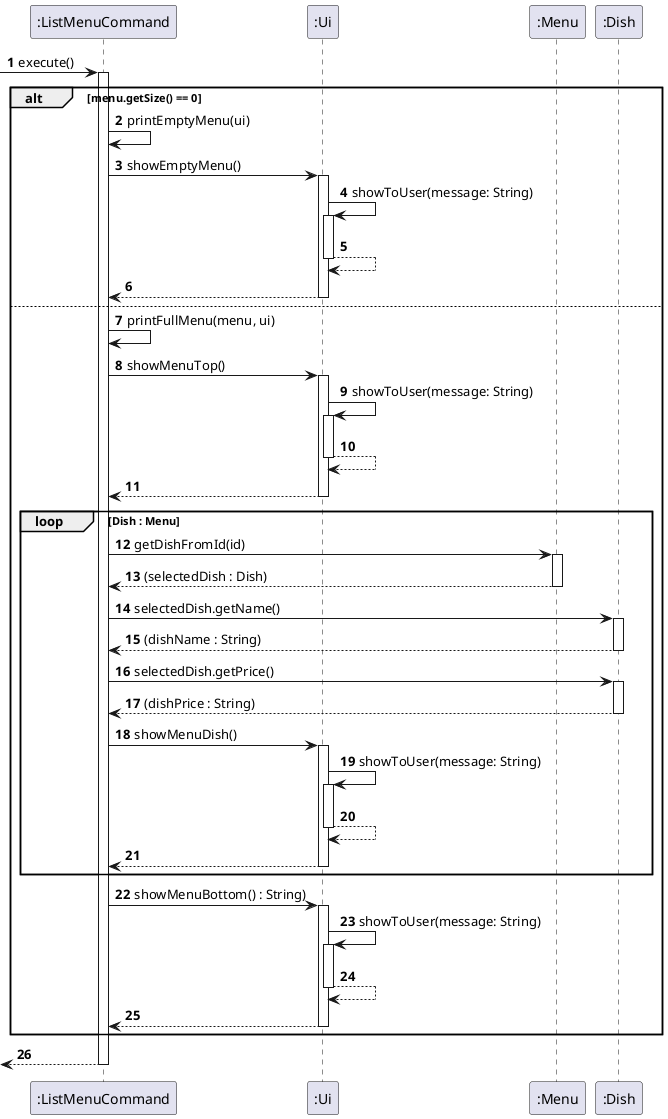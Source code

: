 @startuml

autonumber



-> ":ListMenuCommand" : execute()
    activate ":ListMenuCommand"
    alt menu.getSize() == 0
        ":ListMenuCommand" -> ":ListMenuCommand" : printEmptyMenu(ui)
        ":ListMenuCommand" -> ":Ui" : showEmptyMenu()
        activate ":Ui"
        ":Ui" -> ":Ui" : showToUser(message: String)
        activate ":Ui"
        return
        return
    else
        ":ListMenuCommand" -> ":ListMenuCommand" : printFullMenu(menu, ui)
        ":ListMenuCommand" -> ":Ui" : showMenuTop()
        activate ":Ui"
        ":Ui" -> ":Ui" : showToUser(message: String)
        activate ":Ui"
        return
        return
        loop Dish : Menu
            ":ListMenuCommand" -> ":Menu" : getDishFromId(id)
            activate ":Menu"
            ":Menu" --> ":ListMenuCommand" : (selectedDish : Dish)
            deactivate ":Menu"
            ":ListMenuCommand" -> ":Dish" : selectedDish.getName()
            activate ":Dish"
            ":Dish" --> ":ListMenuCommand" : (dishName : String)
            deactivate ":Dish"
            ":ListMenuCommand" -> ":Dish" : selectedDish.getPrice()
            activate ":Dish"
            ":Dish" --> ":ListMenuCommand" : (dishPrice : String)
            deactivate ":Dish"
            ":ListMenuCommand" -> ":Ui" : showMenuDish()
            activate ":Ui"
            ":Ui" -> ":Ui" : showToUser(message: String)
                activate ":Ui"
                return
            return
    end
    ":ListMenuCommand" -> ":Ui" : showMenuBottom() : String)
    activate ":Ui"
    ":Ui" -> ":Ui" : showToUser(message: String)
    activate ":Ui"
    return
    return

end
return

@enduml